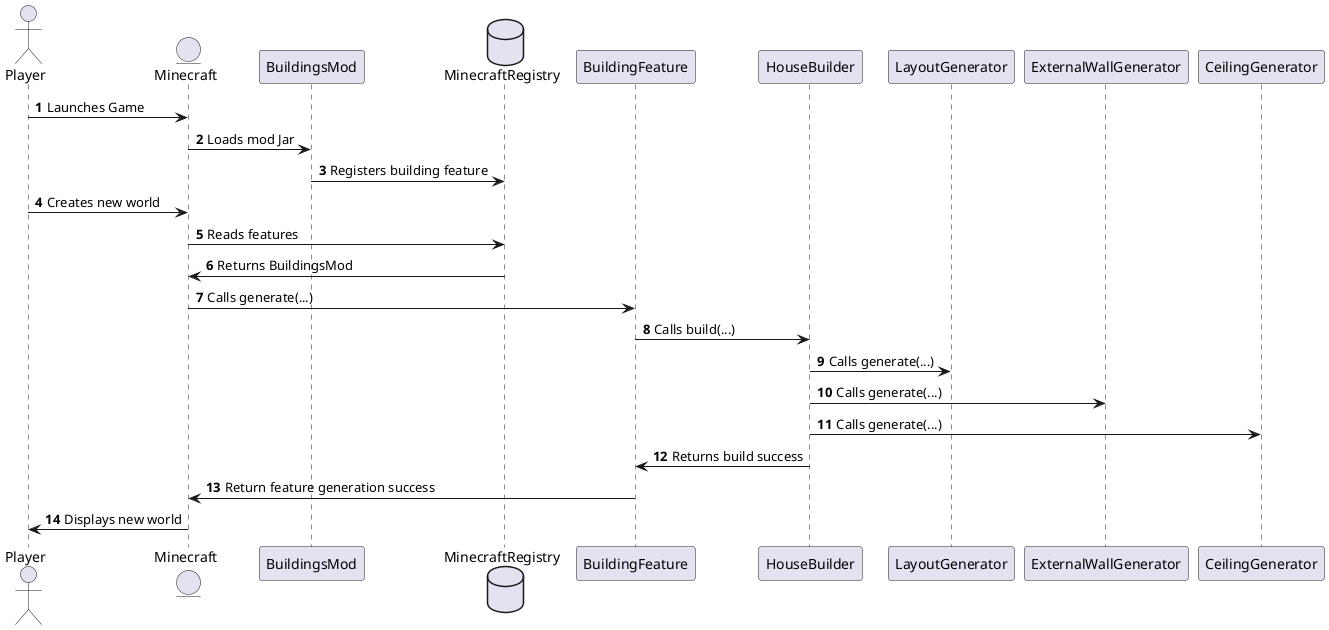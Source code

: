 @startuml
'https://plantuml.com/sequence-diagram

autonumber

actor Player
entity Minecraft

Player -> Minecraft : Launches Game

participant BuildingsMod

Minecraft -> BuildingsMod : Loads mod Jar

database MinecraftRegistry

BuildingsMod -> MinecraftRegistry : Registers building feature

Player -> Minecraft : Creates new world

Minecraft -> MinecraftRegistry : Reads features
MinecraftRegistry -> Minecraft : Returns BuildingsMod

participant BuildingFeature

Minecraft -> BuildingFeature : Calls generate(...)

participant HouseBuilder

BuildingFeature -> HouseBuilder : Calls build(...)

participant LayoutGenerator
participant ExternalWallGenerator
participant CeilingGenerator

HouseBuilder -> LayoutGenerator : Calls generate(...)
HouseBuilder -> ExternalWallGenerator : Calls generate(...)
HouseBuilder -> CeilingGenerator : Calls generate(...)

HouseBuilder -> BuildingFeature : Returns build success
BuildingFeature -> Minecraft : Return feature generation success
Minecraft -> Player : Displays new world
@enduml